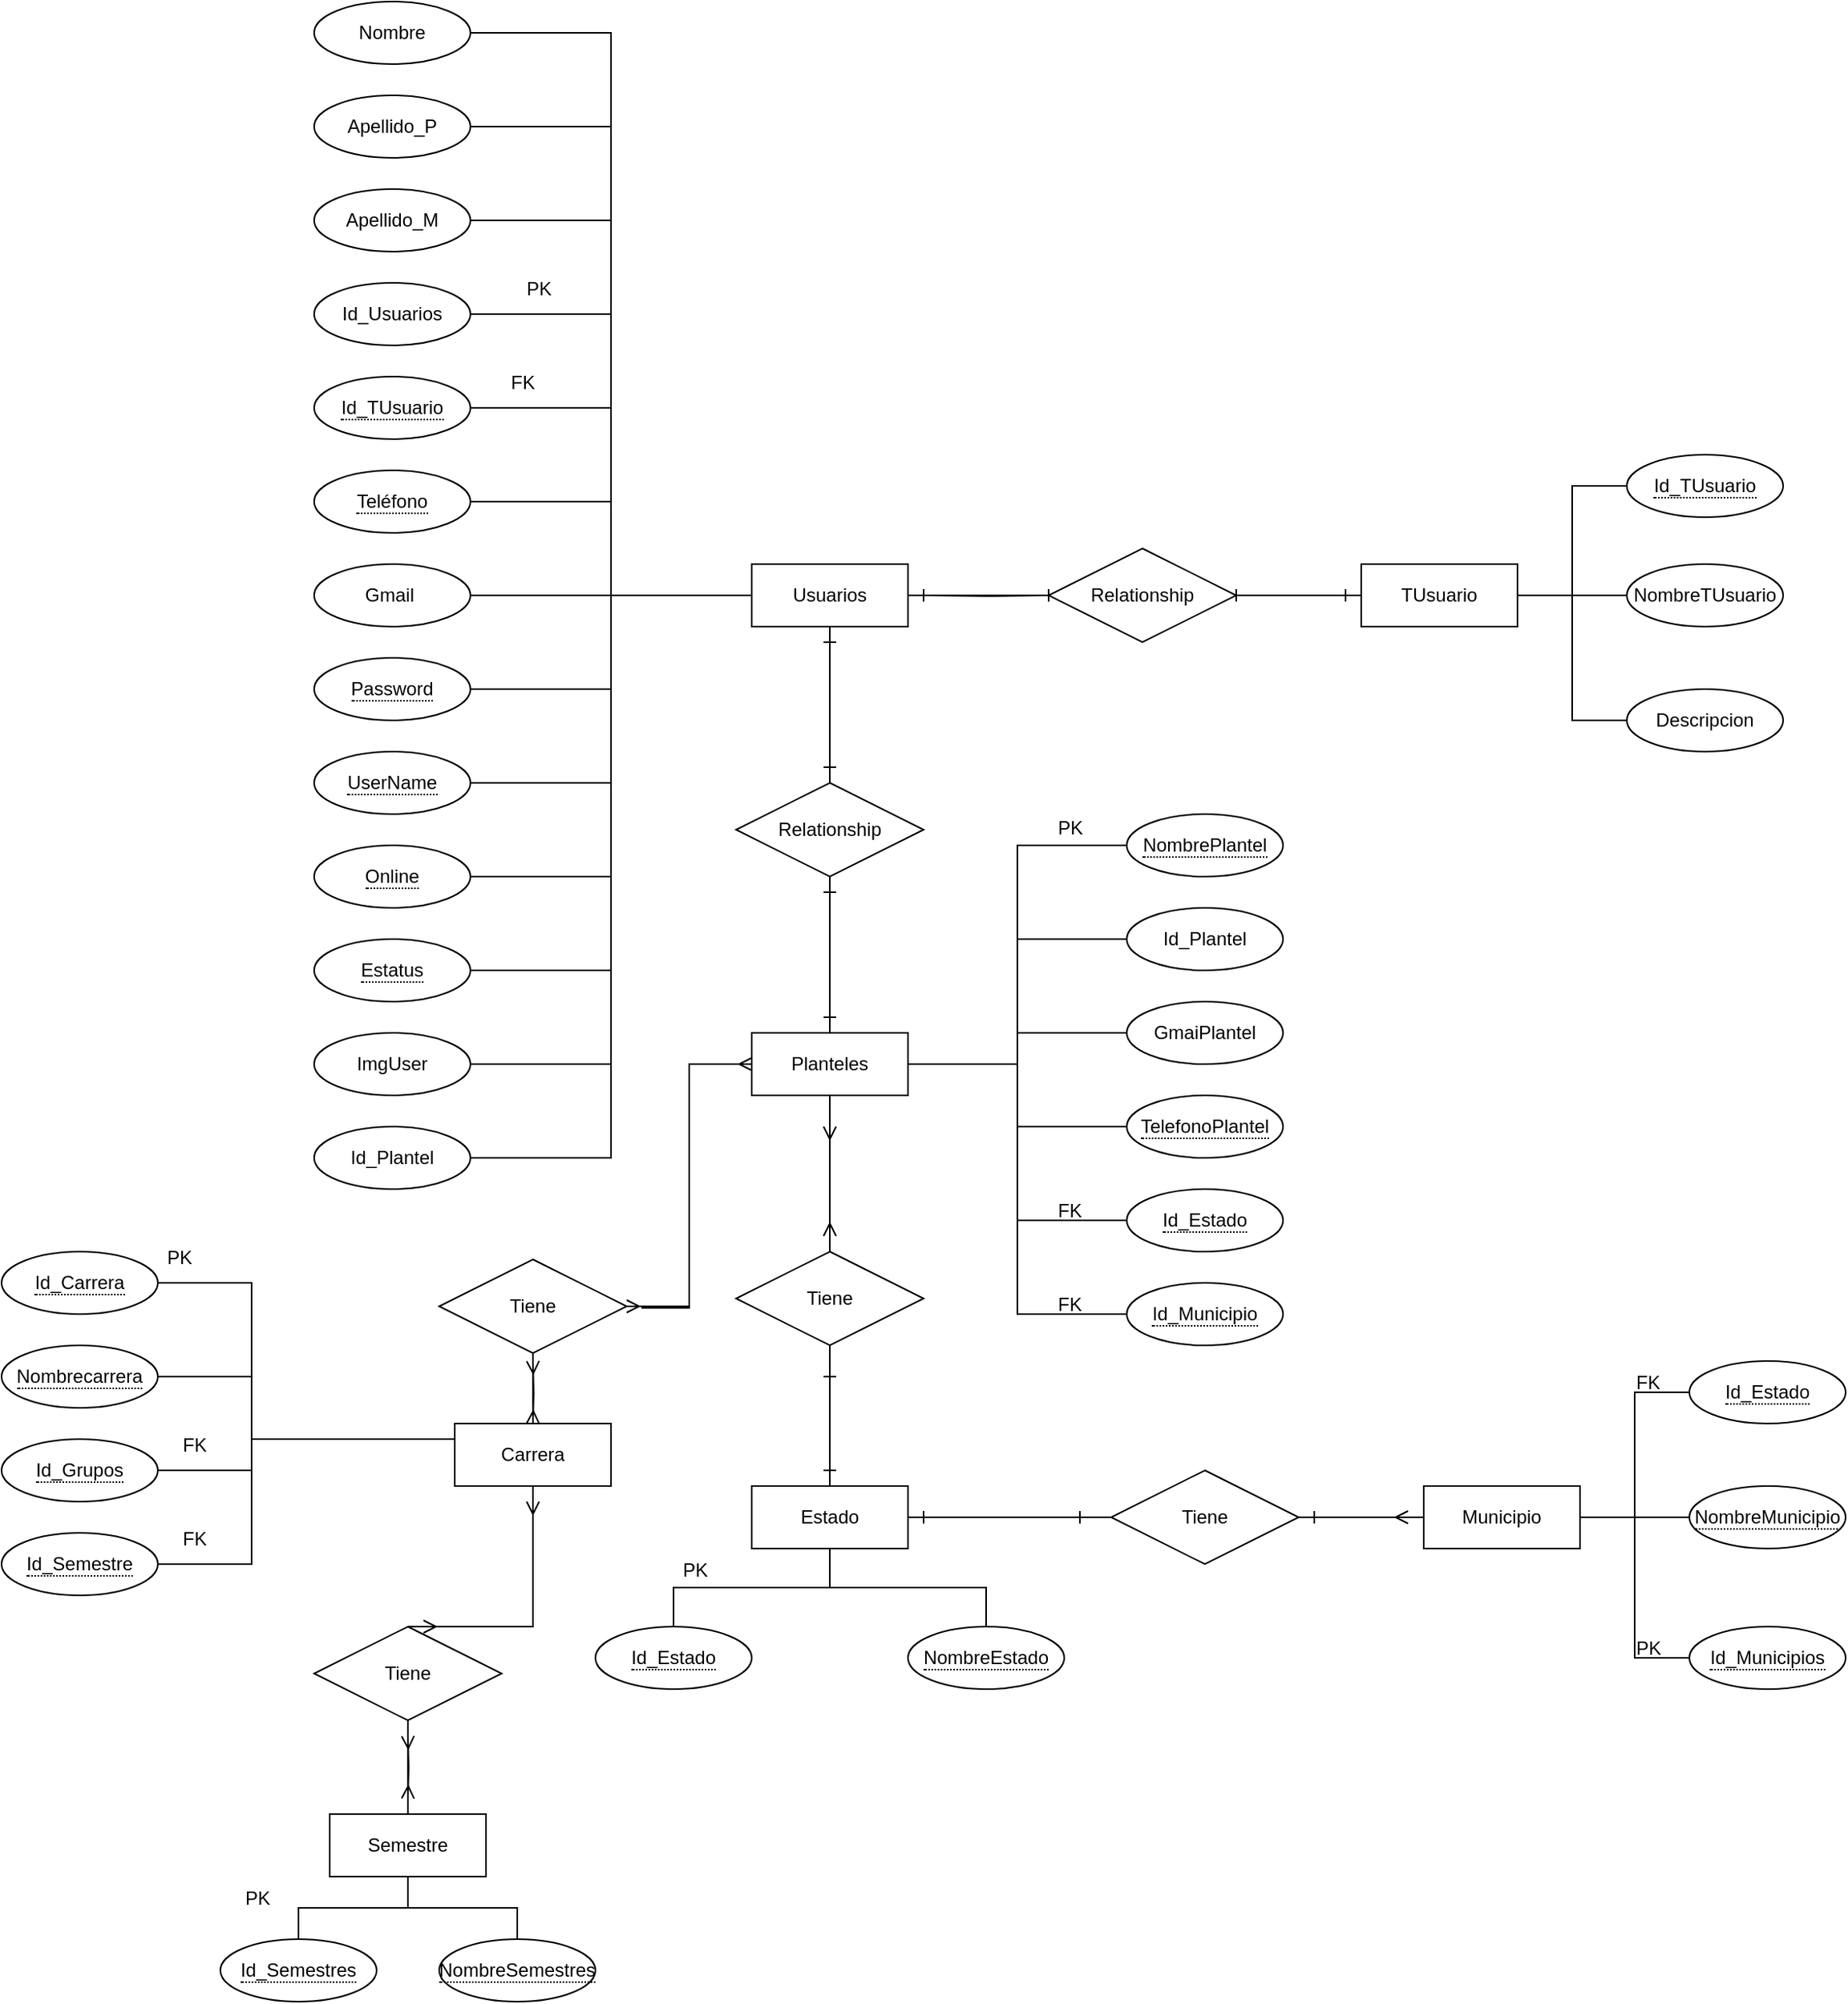 <mxfile version="22.0.2" type="github">
  <diagram id="R2lEEEUBdFMjLlhIrx00" name="Page-1">
    <mxGraphModel dx="3623" dy="1730" grid="1" gridSize="10" guides="1" tooltips="1" connect="1" arrows="1" fold="1" page="1" pageScale="1" pageWidth="850" pageHeight="1100" math="0" shadow="0" extFonts="Permanent Marker^https://fonts.googleapis.com/css?family=Permanent+Marker">
      <root>
        <mxCell id="0" />
        <mxCell id="1" parent="0" />
        <mxCell id="tC5jLsH4SCuJcFcOVSy3-44" style="edgeStyle=orthogonalEdgeStyle;rounded=0;orthogonalLoop=1;jettySize=auto;html=1;entryX=0;entryY=0.5;entryDx=0;entryDy=0;endArrow=baseDash;endFill=0;startArrow=baseDash;startFill=0;" edge="1" parent="1" target="tC5jLsH4SCuJcFcOVSy3-26">
          <mxGeometry relative="1" as="geometry">
            <mxPoint x="430" y="500" as="sourcePoint" />
          </mxGeometry>
        </mxCell>
        <mxCell id="tC5jLsH4SCuJcFcOVSy3-46" style="edgeStyle=orthogonalEdgeStyle;rounded=0;orthogonalLoop=1;jettySize=auto;html=1;entryX=0;entryY=0.5;entryDx=0;entryDy=0;endArrow=none;endFill=0;" edge="1" parent="1" source="K00CrV7T1o0l6NC6eCEu-1" target="tC5jLsH4SCuJcFcOVSy3-26">
          <mxGeometry relative="1" as="geometry" />
        </mxCell>
        <mxCell id="tC5jLsH4SCuJcFcOVSy3-75" style="edgeStyle=orthogonalEdgeStyle;rounded=0;orthogonalLoop=1;jettySize=auto;html=1;endArrow=baseDash;endFill=0;startArrow=baseDash;startFill=0;" edge="1" parent="1">
          <mxGeometry relative="1" as="geometry">
            <mxPoint x="370" y="610" as="targetPoint" />
            <mxPoint x="370" y="530" as="sourcePoint" />
          </mxGeometry>
        </mxCell>
        <mxCell id="tC5jLsH4SCuJcFcOVSy3-76" style="edgeStyle=orthogonalEdgeStyle;rounded=0;orthogonalLoop=1;jettySize=auto;html=1;entryX=0.5;entryY=0;entryDx=0;entryDy=0;endArrow=none;endFill=0;" edge="1" parent="1" source="K00CrV7T1o0l6NC6eCEu-1" target="tC5jLsH4SCuJcFcOVSy3-57">
          <mxGeometry relative="1" as="geometry" />
        </mxCell>
        <mxCell id="K00CrV7T1o0l6NC6eCEu-1" value="Usuarios" style="whiteSpace=wrap;html=1;align=center;" parent="1" vertex="1">
          <mxGeometry x="320" y="480" width="100" height="40" as="geometry" />
        </mxCell>
        <mxCell id="tC5jLsH4SCuJcFcOVSy3-18" style="edgeStyle=orthogonalEdgeStyle;rounded=0;orthogonalLoop=1;jettySize=auto;html=1;entryX=0;entryY=0.5;entryDx=0;entryDy=0;endArrow=none;endFill=0;" edge="1" parent="1" source="K00CrV7T1o0l6NC6eCEu-5" target="K00CrV7T1o0l6NC6eCEu-1">
          <mxGeometry relative="1" as="geometry" />
        </mxCell>
        <mxCell id="K00CrV7T1o0l6NC6eCEu-5" value="Nombre" style="ellipse;whiteSpace=wrap;html=1;align=center;" parent="1" vertex="1">
          <mxGeometry x="40" y="120" width="100" height="40" as="geometry" />
        </mxCell>
        <mxCell id="tC5jLsH4SCuJcFcOVSy3-10" style="edgeStyle=orthogonalEdgeStyle;rounded=0;orthogonalLoop=1;jettySize=auto;html=1;entryX=0;entryY=0.5;entryDx=0;entryDy=0;endArrow=none;endFill=0;" edge="1" parent="1" source="K00CrV7T1o0l6NC6eCEu-6" target="K00CrV7T1o0l6NC6eCEu-1">
          <mxGeometry relative="1" as="geometry" />
        </mxCell>
        <mxCell id="K00CrV7T1o0l6NC6eCEu-6" value="Apellido_M" style="ellipse;whiteSpace=wrap;html=1;align=center;" parent="1" vertex="1">
          <mxGeometry x="40" y="240" width="100" height="40" as="geometry" />
        </mxCell>
        <mxCell id="tC5jLsH4SCuJcFcOVSy3-9" style="edgeStyle=orthogonalEdgeStyle;rounded=0;orthogonalLoop=1;jettySize=auto;html=1;entryX=0;entryY=0.5;entryDx=0;entryDy=0;endArrow=none;endFill=0;" edge="1" parent="1" source="K00CrV7T1o0l6NC6eCEu-7" target="K00CrV7T1o0l6NC6eCEu-1">
          <mxGeometry relative="1" as="geometry" />
        </mxCell>
        <mxCell id="K00CrV7T1o0l6NC6eCEu-7" value="Apellido_P" style="ellipse;whiteSpace=wrap;html=1;align=center;" parent="1" vertex="1">
          <mxGeometry x="40" y="180" width="100" height="40" as="geometry" />
        </mxCell>
        <mxCell id="tC5jLsH4SCuJcFcOVSy3-5" style="edgeStyle=orthogonalEdgeStyle;rounded=0;orthogonalLoop=1;jettySize=auto;html=1;entryX=0;entryY=0.5;entryDx=0;entryDy=0;endArrow=none;endFill=0;" edge="1" parent="1" source="K00CrV7T1o0l6NC6eCEu-8" target="K00CrV7T1o0l6NC6eCEu-1">
          <mxGeometry relative="1" as="geometry" />
        </mxCell>
        <mxCell id="K00CrV7T1o0l6NC6eCEu-8" value="Id_Usuarios" style="ellipse;whiteSpace=wrap;html=1;align=center;" parent="1" vertex="1">
          <mxGeometry x="40" y="300" width="100" height="40" as="geometry" />
        </mxCell>
        <mxCell id="tC5jLsH4SCuJcFcOVSy3-7" style="edgeStyle=orthogonalEdgeStyle;rounded=0;orthogonalLoop=1;jettySize=auto;html=1;entryX=0;entryY=0.5;entryDx=0;entryDy=0;endArrow=none;endFill=0;" edge="1" parent="1" source="K00CrV7T1o0l6NC6eCEu-11" target="K00CrV7T1o0l6NC6eCEu-1">
          <mxGeometry relative="1" as="geometry" />
        </mxCell>
        <mxCell id="K00CrV7T1o0l6NC6eCEu-11" value="&lt;span style=&quot;border-bottom: 1px dotted&quot;&gt;Id_TUsuario&lt;/span&gt;" style="ellipse;whiteSpace=wrap;html=1;align=center;" parent="1" vertex="1">
          <mxGeometry x="40" y="360" width="100" height="40" as="geometry" />
        </mxCell>
        <mxCell id="tC5jLsH4SCuJcFcOVSy3-11" style="edgeStyle=orthogonalEdgeStyle;rounded=0;orthogonalLoop=1;jettySize=auto;html=1;entryX=0;entryY=0.5;entryDx=0;entryDy=0;endArrow=none;endFill=0;" edge="1" parent="1" source="K00CrV7T1o0l6NC6eCEu-12" target="K00CrV7T1o0l6NC6eCEu-1">
          <mxGeometry relative="1" as="geometry" />
        </mxCell>
        <mxCell id="K00CrV7T1o0l6NC6eCEu-12" value="&lt;span style=&quot;border-bottom: 1px dotted&quot;&gt;Teléfono&lt;/span&gt;" style="ellipse;whiteSpace=wrap;html=1;align=center;" parent="1" vertex="1">
          <mxGeometry x="40" y="420" width="100" height="40" as="geometry" />
        </mxCell>
        <mxCell id="tC5jLsH4SCuJcFcOVSy3-13" style="edgeStyle=orthogonalEdgeStyle;rounded=0;orthogonalLoop=1;jettySize=auto;html=1;entryX=0;entryY=0.5;entryDx=0;entryDy=0;endArrow=none;endFill=0;" edge="1" parent="1" source="K00CrV7T1o0l6NC6eCEu-13" target="K00CrV7T1o0l6NC6eCEu-1">
          <mxGeometry relative="1" as="geometry" />
        </mxCell>
        <mxCell id="K00CrV7T1o0l6NC6eCEu-13" value="&lt;span style=&quot;border-bottom: 1px dotted&quot;&gt;Password&lt;/span&gt;" style="ellipse;whiteSpace=wrap;html=1;align=center;" parent="1" vertex="1">
          <mxGeometry x="40" y="540" width="100" height="40" as="geometry" />
        </mxCell>
        <mxCell id="tC5jLsH4SCuJcFcOVSy3-12" style="edgeStyle=orthogonalEdgeStyle;rounded=0;orthogonalLoop=1;jettySize=auto;html=1;entryX=0;entryY=0.5;entryDx=0;entryDy=0;endArrow=none;endFill=0;" edge="1" parent="1" source="K00CrV7T1o0l6NC6eCEu-14" target="K00CrV7T1o0l6NC6eCEu-1">
          <mxGeometry relative="1" as="geometry" />
        </mxCell>
        <mxCell id="K00CrV7T1o0l6NC6eCEu-14" value="Gmail&amp;nbsp;" style="ellipse;whiteSpace=wrap;html=1;align=center;" parent="1" vertex="1">
          <mxGeometry x="40" y="480" width="100" height="40" as="geometry" />
        </mxCell>
        <mxCell id="tC5jLsH4SCuJcFcOVSy3-15" style="edgeStyle=orthogonalEdgeStyle;rounded=0;orthogonalLoop=1;jettySize=auto;html=1;entryX=0;entryY=0.5;entryDx=0;entryDy=0;endArrow=none;endFill=0;" edge="1" parent="1" source="tC5jLsH4SCuJcFcOVSy3-1" target="K00CrV7T1o0l6NC6eCEu-1">
          <mxGeometry relative="1" as="geometry" />
        </mxCell>
        <mxCell id="tC5jLsH4SCuJcFcOVSy3-1" value="&lt;span style=&quot;border-bottom: 1px dotted&quot;&gt;Online&lt;/span&gt;" style="ellipse;whiteSpace=wrap;html=1;align=center;" vertex="1" parent="1">
          <mxGeometry x="40" y="660" width="100" height="40" as="geometry" />
        </mxCell>
        <mxCell id="tC5jLsH4SCuJcFcOVSy3-14" style="edgeStyle=orthogonalEdgeStyle;rounded=0;orthogonalLoop=1;jettySize=auto;html=1;entryX=0;entryY=0.5;entryDx=0;entryDy=0;endArrow=none;endFill=0;" edge="1" parent="1" source="tC5jLsH4SCuJcFcOVSy3-2" target="K00CrV7T1o0l6NC6eCEu-1">
          <mxGeometry relative="1" as="geometry" />
        </mxCell>
        <mxCell id="tC5jLsH4SCuJcFcOVSy3-2" value="&lt;span style=&quot;border-bottom: 1px dotted&quot;&gt;UserName&lt;/span&gt;" style="ellipse;whiteSpace=wrap;html=1;align=center;" vertex="1" parent="1">
          <mxGeometry x="40" y="600" width="100" height="40" as="geometry" />
        </mxCell>
        <mxCell id="tC5jLsH4SCuJcFcOVSy3-16" style="edgeStyle=orthogonalEdgeStyle;rounded=0;orthogonalLoop=1;jettySize=auto;html=1;entryX=0;entryY=0.5;entryDx=0;entryDy=0;endArrow=none;endFill=0;" edge="1" parent="1" source="tC5jLsH4SCuJcFcOVSy3-3" target="K00CrV7T1o0l6NC6eCEu-1">
          <mxGeometry relative="1" as="geometry" />
        </mxCell>
        <mxCell id="tC5jLsH4SCuJcFcOVSy3-3" value="&lt;span style=&quot;border-bottom: 1px dotted&quot;&gt;Estatus&lt;/span&gt;" style="ellipse;whiteSpace=wrap;html=1;align=center;" vertex="1" parent="1">
          <mxGeometry x="40" y="720" width="100" height="40" as="geometry" />
        </mxCell>
        <mxCell id="tC5jLsH4SCuJcFcOVSy3-17" style="edgeStyle=orthogonalEdgeStyle;rounded=0;orthogonalLoop=1;jettySize=auto;html=1;entryX=0;entryY=0.5;entryDx=0;entryDy=0;endArrow=none;endFill=0;" edge="1" parent="1" source="tC5jLsH4SCuJcFcOVSy3-4" target="K00CrV7T1o0l6NC6eCEu-1">
          <mxGeometry relative="1" as="geometry" />
        </mxCell>
        <mxCell id="tC5jLsH4SCuJcFcOVSy3-4" value="ImgUser" style="ellipse;whiteSpace=wrap;html=1;align=center;" vertex="1" parent="1">
          <mxGeometry x="40" y="780" width="100" height="40" as="geometry" />
        </mxCell>
        <mxCell id="tC5jLsH4SCuJcFcOVSy3-6" value="PK" style="text;strokeColor=none;fillColor=none;spacingLeft=4;spacingRight=4;overflow=hidden;rotatable=0;points=[[0,0.5],[1,0.5]];portConstraint=eastwest;fontSize=12;whiteSpace=wrap;html=1;" vertex="1" parent="1">
          <mxGeometry x="170" y="290" width="40" height="30" as="geometry" />
        </mxCell>
        <mxCell id="tC5jLsH4SCuJcFcOVSy3-8" value="FK" style="text;strokeColor=none;fillColor=none;spacingLeft=4;spacingRight=4;overflow=hidden;rotatable=0;points=[[0,0.5],[1,0.5]];portConstraint=eastwest;fontSize=12;whiteSpace=wrap;html=1;" vertex="1" parent="1">
          <mxGeometry x="160" y="350" width="40" height="30" as="geometry" />
        </mxCell>
        <mxCell id="tC5jLsH4SCuJcFcOVSy3-52" style="edgeStyle=orthogonalEdgeStyle;rounded=0;orthogonalLoop=1;jettySize=auto;html=1;endArrow=none;endFill=0;" edge="1" parent="1" source="tC5jLsH4SCuJcFcOVSy3-19">
          <mxGeometry relative="1" as="geometry">
            <mxPoint x="630" y="500" as="targetPoint" />
          </mxGeometry>
        </mxCell>
        <mxCell id="tC5jLsH4SCuJcFcOVSy3-19" value="TUsuario" style="whiteSpace=wrap;html=1;align=center;" vertex="1" parent="1">
          <mxGeometry x="710" y="480" width="100" height="40" as="geometry" />
        </mxCell>
        <mxCell id="tC5jLsH4SCuJcFcOVSy3-53" style="edgeStyle=orthogonalEdgeStyle;rounded=0;orthogonalLoop=1;jettySize=auto;html=1;entryX=1;entryY=0.5;entryDx=0;entryDy=0;endArrow=none;endFill=0;" edge="1" parent="1" source="tC5jLsH4SCuJcFcOVSy3-20" target="tC5jLsH4SCuJcFcOVSy3-19">
          <mxGeometry relative="1" as="geometry" />
        </mxCell>
        <mxCell id="tC5jLsH4SCuJcFcOVSy3-20" value="&lt;span style=&quot;border-bottom: 1px dotted&quot;&gt;Id_TUsuario&lt;/span&gt;" style="ellipse;whiteSpace=wrap;html=1;align=center;" vertex="1" parent="1">
          <mxGeometry x="880" y="410" width="100" height="40" as="geometry" />
        </mxCell>
        <mxCell id="tC5jLsH4SCuJcFcOVSy3-56" style="edgeStyle=orthogonalEdgeStyle;rounded=0;orthogonalLoop=1;jettySize=auto;html=1;entryX=1;entryY=0.5;entryDx=0;entryDy=0;endArrow=none;endFill=0;" edge="1" parent="1" source="tC5jLsH4SCuJcFcOVSy3-21" target="tC5jLsH4SCuJcFcOVSy3-19">
          <mxGeometry relative="1" as="geometry" />
        </mxCell>
        <mxCell id="tC5jLsH4SCuJcFcOVSy3-21" value="Descripcion" style="ellipse;whiteSpace=wrap;html=1;align=center;" vertex="1" parent="1">
          <mxGeometry x="880" y="560" width="100" height="40" as="geometry" />
        </mxCell>
        <mxCell id="tC5jLsH4SCuJcFcOVSy3-54" style="edgeStyle=orthogonalEdgeStyle;rounded=0;orthogonalLoop=1;jettySize=auto;html=1;endArrow=none;endFill=0;" edge="1" parent="1" source="tC5jLsH4SCuJcFcOVSy3-22">
          <mxGeometry relative="1" as="geometry">
            <mxPoint x="810" y="500" as="targetPoint" />
          </mxGeometry>
        </mxCell>
        <mxCell id="tC5jLsH4SCuJcFcOVSy3-22" value="NombreTUsuario" style="ellipse;whiteSpace=wrap;html=1;align=center;" vertex="1" parent="1">
          <mxGeometry x="880" y="480" width="100" height="40" as="geometry" />
        </mxCell>
        <mxCell id="tC5jLsH4SCuJcFcOVSy3-51" style="edgeStyle=orthogonalEdgeStyle;rounded=0;orthogonalLoop=1;jettySize=auto;html=1;startArrow=baseDash;startFill=0;endArrow=baseDash;endFill=0;" edge="1" parent="1" source="tC5jLsH4SCuJcFcOVSy3-26">
          <mxGeometry relative="1" as="geometry">
            <mxPoint x="700" y="500" as="targetPoint" />
          </mxGeometry>
        </mxCell>
        <mxCell id="tC5jLsH4SCuJcFcOVSy3-26" value="Relationship" style="shape=rhombus;perimeter=rhombusPerimeter;whiteSpace=wrap;html=1;align=center;" vertex="1" parent="1">
          <mxGeometry x="510" y="470" width="120" height="60" as="geometry" />
        </mxCell>
        <mxCell id="tC5jLsH4SCuJcFcOVSy3-31" style="edgeStyle=orthogonalEdgeStyle;rounded=0;orthogonalLoop=1;jettySize=auto;html=1;entryX=0;entryY=0.75;entryDx=0;entryDy=0;endArrow=none;endFill=0;" edge="1" parent="1" source="tC5jLsH4SCuJcFcOVSy3-30" target="K00CrV7T1o0l6NC6eCEu-1">
          <mxGeometry relative="1" as="geometry">
            <Array as="points">
              <mxPoint x="230" y="860" />
              <mxPoint x="230" y="500" />
              <mxPoint x="320" y="500" />
            </Array>
          </mxGeometry>
        </mxCell>
        <mxCell id="tC5jLsH4SCuJcFcOVSy3-30" value="Id_Plantel" style="ellipse;whiteSpace=wrap;html=1;align=center;" vertex="1" parent="1">
          <mxGeometry x="40" y="840" width="100" height="40" as="geometry" />
        </mxCell>
        <mxCell id="tC5jLsH4SCuJcFcOVSy3-65" style="edgeStyle=orthogonalEdgeStyle;rounded=0;orthogonalLoop=1;jettySize=auto;html=1;entryX=1;entryY=0.5;entryDx=0;entryDy=0;endArrow=none;endFill=0;" edge="1" parent="1" source="tC5jLsH4SCuJcFcOVSy3-34" target="tC5jLsH4SCuJcFcOVSy3-36">
          <mxGeometry relative="1" as="geometry" />
        </mxCell>
        <mxCell id="tC5jLsH4SCuJcFcOVSy3-34" value="Id_Plantel" style="ellipse;whiteSpace=wrap;html=1;align=center;" vertex="1" parent="1">
          <mxGeometry x="560" y="700" width="100" height="40" as="geometry" />
        </mxCell>
        <mxCell id="tC5jLsH4SCuJcFcOVSy3-60" style="edgeStyle=orthogonalEdgeStyle;rounded=0;orthogonalLoop=1;jettySize=auto;html=1;entryX=0.5;entryY=1;entryDx=0;entryDy=0;endArrow=none;endFill=0;" edge="1" parent="1" source="tC5jLsH4SCuJcFcOVSy3-36" target="tC5jLsH4SCuJcFcOVSy3-57">
          <mxGeometry relative="1" as="geometry" />
        </mxCell>
        <mxCell id="tC5jLsH4SCuJcFcOVSy3-79" style="edgeStyle=orthogonalEdgeStyle;rounded=0;orthogonalLoop=1;jettySize=auto;html=1;endArrow=ERmany;endFill=0;startArrow=ERmany;startFill=0;" edge="1" parent="1">
          <mxGeometry relative="1" as="geometry">
            <mxPoint x="370" y="910" as="targetPoint" />
            <mxPoint x="370" y="840" as="sourcePoint" />
          </mxGeometry>
        </mxCell>
        <mxCell id="tC5jLsH4SCuJcFcOVSy3-36" value="Planteles" style="whiteSpace=wrap;html=1;align=center;" vertex="1" parent="1">
          <mxGeometry x="320" y="780" width="100" height="40" as="geometry" />
        </mxCell>
        <mxCell id="tC5jLsH4SCuJcFcOVSy3-66" style="edgeStyle=orthogonalEdgeStyle;rounded=0;orthogonalLoop=1;jettySize=auto;html=1;entryX=1;entryY=0.5;entryDx=0;entryDy=0;endArrow=none;endFill=0;" edge="1" parent="1" source="tC5jLsH4SCuJcFcOVSy3-37" target="tC5jLsH4SCuJcFcOVSy3-36">
          <mxGeometry relative="1" as="geometry" />
        </mxCell>
        <mxCell id="tC5jLsH4SCuJcFcOVSy3-37" value="GmaiPlantel" style="ellipse;whiteSpace=wrap;html=1;align=center;" vertex="1" parent="1">
          <mxGeometry x="560" y="760" width="100" height="40" as="geometry" />
        </mxCell>
        <mxCell id="tC5jLsH4SCuJcFcOVSy3-63" style="edgeStyle=orthogonalEdgeStyle;rounded=0;orthogonalLoop=1;jettySize=auto;html=1;entryX=1;entryY=0.5;entryDx=0;entryDy=0;endArrow=none;endFill=0;" edge="1" parent="1" source="tC5jLsH4SCuJcFcOVSy3-38" target="tC5jLsH4SCuJcFcOVSy3-36">
          <mxGeometry relative="1" as="geometry" />
        </mxCell>
        <mxCell id="tC5jLsH4SCuJcFcOVSy3-38" value="&lt;span style=&quot;border-bottom: 1px dotted&quot;&gt;NombrePlantel&lt;/span&gt;" style="ellipse;whiteSpace=wrap;html=1;align=center;" vertex="1" parent="1">
          <mxGeometry x="560" y="640" width="100" height="40" as="geometry" />
        </mxCell>
        <mxCell id="tC5jLsH4SCuJcFcOVSy3-67" style="edgeStyle=orthogonalEdgeStyle;rounded=0;orthogonalLoop=1;jettySize=auto;html=1;entryX=1;entryY=0.5;entryDx=0;entryDy=0;endArrow=none;endFill=0;" edge="1" parent="1" source="tC5jLsH4SCuJcFcOVSy3-40" target="tC5jLsH4SCuJcFcOVSy3-36">
          <mxGeometry relative="1" as="geometry" />
        </mxCell>
        <mxCell id="tC5jLsH4SCuJcFcOVSy3-40" value="&lt;span style=&quot;border-bottom: 1px dotted&quot;&gt;TelefonoPlantel&lt;/span&gt;" style="ellipse;whiteSpace=wrap;html=1;align=center;" vertex="1" parent="1">
          <mxGeometry x="560" y="820" width="100" height="40" as="geometry" />
        </mxCell>
        <mxCell id="tC5jLsH4SCuJcFcOVSy3-68" style="edgeStyle=orthogonalEdgeStyle;rounded=0;orthogonalLoop=1;jettySize=auto;html=1;entryX=1;entryY=0.5;entryDx=0;entryDy=0;endArrow=none;endFill=0;" edge="1" parent="1" source="tC5jLsH4SCuJcFcOVSy3-41" target="tC5jLsH4SCuJcFcOVSy3-36">
          <mxGeometry relative="1" as="geometry" />
        </mxCell>
        <mxCell id="tC5jLsH4SCuJcFcOVSy3-41" value="&lt;span style=&quot;border-bottom: 1px dotted&quot;&gt;Id_Estado&lt;/span&gt;" style="ellipse;whiteSpace=wrap;html=1;align=center;" vertex="1" parent="1">
          <mxGeometry x="560" y="880" width="100" height="40" as="geometry" />
        </mxCell>
        <mxCell id="tC5jLsH4SCuJcFcOVSy3-69" style="edgeStyle=orthogonalEdgeStyle;rounded=0;orthogonalLoop=1;jettySize=auto;html=1;entryX=1;entryY=0.5;entryDx=0;entryDy=0;endArrow=none;endFill=0;" edge="1" parent="1" source="tC5jLsH4SCuJcFcOVSy3-42" target="tC5jLsH4SCuJcFcOVSy3-36">
          <mxGeometry relative="1" as="geometry" />
        </mxCell>
        <mxCell id="tC5jLsH4SCuJcFcOVSy3-42" value="&lt;span style=&quot;border-bottom: 1px dotted&quot;&gt;Id_Municipio&lt;/span&gt;" style="ellipse;whiteSpace=wrap;html=1;align=center;" vertex="1" parent="1">
          <mxGeometry x="560" y="940" width="100" height="40" as="geometry" />
        </mxCell>
        <mxCell id="tC5jLsH4SCuJcFcOVSy3-59" style="edgeStyle=orthogonalEdgeStyle;rounded=0;orthogonalLoop=1;jettySize=auto;html=1;startArrow=baseDash;startFill=0;endArrow=baseDash;endFill=0;" edge="1" parent="1">
          <mxGeometry relative="1" as="geometry">
            <mxPoint x="370" y="690" as="sourcePoint" />
            <mxPoint x="370" y="770" as="targetPoint" />
          </mxGeometry>
        </mxCell>
        <mxCell id="tC5jLsH4SCuJcFcOVSy3-57" value="Relationship" style="shape=rhombus;perimeter=rhombusPerimeter;whiteSpace=wrap;html=1;align=center;" vertex="1" parent="1">
          <mxGeometry x="310" y="620" width="120" height="60" as="geometry" />
        </mxCell>
        <mxCell id="tC5jLsH4SCuJcFcOVSy3-70" value="FK" style="text;strokeColor=none;fillColor=none;spacingLeft=4;spacingRight=4;overflow=hidden;rotatable=0;points=[[0,0.5],[1,0.5]];portConstraint=eastwest;fontSize=12;whiteSpace=wrap;html=1;" vertex="1" parent="1">
          <mxGeometry x="510" y="940" width="40" height="30" as="geometry" />
        </mxCell>
        <mxCell id="tC5jLsH4SCuJcFcOVSy3-71" value="FK" style="text;strokeColor=none;fillColor=none;spacingLeft=4;spacingRight=4;overflow=hidden;rotatable=0;points=[[0,0.5],[1,0.5]];portConstraint=eastwest;fontSize=12;whiteSpace=wrap;html=1;" vertex="1" parent="1">
          <mxGeometry x="510" y="880" width="40" height="30" as="geometry" />
        </mxCell>
        <mxCell id="tC5jLsH4SCuJcFcOVSy3-72" value="PK" style="text;strokeColor=none;fillColor=none;spacingLeft=4;spacingRight=4;overflow=hidden;rotatable=0;points=[[0,0.5],[1,0.5]];portConstraint=eastwest;fontSize=12;whiteSpace=wrap;html=1;" vertex="1" parent="1">
          <mxGeometry x="510" y="635" width="40" height="30" as="geometry" />
        </mxCell>
        <mxCell id="tC5jLsH4SCuJcFcOVSy3-82" style="edgeStyle=orthogonalEdgeStyle;rounded=0;orthogonalLoop=1;jettySize=auto;html=1;endArrow=baseDash;endFill=0;startArrow=baseDash;startFill=0;" edge="1" parent="1">
          <mxGeometry relative="1" as="geometry">
            <mxPoint x="370" y="1060" as="sourcePoint" />
            <mxPoint x="370" y="1000" as="targetPoint" />
          </mxGeometry>
        </mxCell>
        <mxCell id="tC5jLsH4SCuJcFcOVSy3-90" style="edgeStyle=orthogonalEdgeStyle;rounded=0;orthogonalLoop=1;jettySize=auto;html=1;endArrow=baseDash;endFill=0;startArrow=baseDash;startFill=0;" edge="1" parent="1">
          <mxGeometry relative="1" as="geometry">
            <mxPoint x="430" y="1090" as="sourcePoint" />
            <mxPoint x="530" y="1090" as="targetPoint" />
          </mxGeometry>
        </mxCell>
        <mxCell id="tC5jLsH4SCuJcFcOVSy3-77" value="Estado" style="whiteSpace=wrap;html=1;align=center;" vertex="1" parent="1">
          <mxGeometry x="320" y="1070" width="100" height="40" as="geometry" />
        </mxCell>
        <mxCell id="tC5jLsH4SCuJcFcOVSy3-80" style="edgeStyle=orthogonalEdgeStyle;rounded=0;orthogonalLoop=1;jettySize=auto;html=1;entryX=0.5;entryY=1;entryDx=0;entryDy=0;endArrow=none;endFill=0;" edge="1" parent="1" source="tC5jLsH4SCuJcFcOVSy3-78" target="tC5jLsH4SCuJcFcOVSy3-36">
          <mxGeometry relative="1" as="geometry" />
        </mxCell>
        <mxCell id="tC5jLsH4SCuJcFcOVSy3-81" style="edgeStyle=orthogonalEdgeStyle;rounded=0;orthogonalLoop=1;jettySize=auto;html=1;entryX=0.5;entryY=0;entryDx=0;entryDy=0;endArrow=none;endFill=0;" edge="1" parent="1" source="tC5jLsH4SCuJcFcOVSy3-78" target="tC5jLsH4SCuJcFcOVSy3-77">
          <mxGeometry relative="1" as="geometry" />
        </mxCell>
        <mxCell id="tC5jLsH4SCuJcFcOVSy3-78" value="Tiene" style="shape=rhombus;perimeter=rhombusPerimeter;whiteSpace=wrap;html=1;align=center;" vertex="1" parent="1">
          <mxGeometry x="310" y="920" width="120" height="60" as="geometry" />
        </mxCell>
        <mxCell id="tC5jLsH4SCuJcFcOVSy3-87" style="edgeStyle=orthogonalEdgeStyle;rounded=0;orthogonalLoop=1;jettySize=auto;html=1;entryX=0.5;entryY=1;entryDx=0;entryDy=0;endArrow=none;endFill=0;" edge="1" parent="1" source="tC5jLsH4SCuJcFcOVSy3-83" target="tC5jLsH4SCuJcFcOVSy3-77">
          <mxGeometry relative="1" as="geometry" />
        </mxCell>
        <mxCell id="tC5jLsH4SCuJcFcOVSy3-83" value="&lt;span style=&quot;border-bottom: 1px dotted&quot;&gt;NombreEstado&lt;/span&gt;" style="ellipse;whiteSpace=wrap;html=1;align=center;" vertex="1" parent="1">
          <mxGeometry x="420" y="1160" width="100" height="40" as="geometry" />
        </mxCell>
        <mxCell id="tC5jLsH4SCuJcFcOVSy3-86" style="edgeStyle=orthogonalEdgeStyle;rounded=0;orthogonalLoop=1;jettySize=auto;html=1;entryX=0.5;entryY=1;entryDx=0;entryDy=0;endArrow=none;endFill=0;" edge="1" parent="1" source="tC5jLsH4SCuJcFcOVSy3-84" target="tC5jLsH4SCuJcFcOVSy3-77">
          <mxGeometry relative="1" as="geometry" />
        </mxCell>
        <mxCell id="tC5jLsH4SCuJcFcOVSy3-84" value="&lt;span style=&quot;border-bottom: 1px dotted&quot;&gt;Id_Estado&lt;/span&gt;" style="ellipse;whiteSpace=wrap;html=1;align=center;" vertex="1" parent="1">
          <mxGeometry x="220" y="1160" width="100" height="40" as="geometry" />
        </mxCell>
        <mxCell id="tC5jLsH4SCuJcFcOVSy3-89" style="edgeStyle=orthogonalEdgeStyle;rounded=0;orthogonalLoop=1;jettySize=auto;html=1;entryX=1;entryY=0.5;entryDx=0;entryDy=0;endArrow=none;endFill=0;" edge="1" parent="1" source="tC5jLsH4SCuJcFcOVSy3-88" target="tC5jLsH4SCuJcFcOVSy3-77">
          <mxGeometry relative="1" as="geometry" />
        </mxCell>
        <mxCell id="tC5jLsH4SCuJcFcOVSy3-103" style="edgeStyle=orthogonalEdgeStyle;rounded=0;orthogonalLoop=1;jettySize=auto;html=1;entryX=0;entryY=0.5;entryDx=0;entryDy=0;endArrow=none;endFill=0;" edge="1" parent="1" source="tC5jLsH4SCuJcFcOVSy3-88" target="tC5jLsH4SCuJcFcOVSy3-91">
          <mxGeometry relative="1" as="geometry" />
        </mxCell>
        <mxCell id="tC5jLsH4SCuJcFcOVSy3-104" style="edgeStyle=orthogonalEdgeStyle;rounded=0;orthogonalLoop=1;jettySize=auto;html=1;endArrow=ERmany;endFill=0;startArrow=baseDash;startFill=0;" edge="1" parent="1">
          <mxGeometry relative="1" as="geometry">
            <mxPoint x="740" y="1090" as="targetPoint" />
            <mxPoint x="680" y="1090" as="sourcePoint" />
          </mxGeometry>
        </mxCell>
        <mxCell id="tC5jLsH4SCuJcFcOVSy3-88" value="Tiene" style="shape=rhombus;perimeter=rhombusPerimeter;whiteSpace=wrap;html=1;align=center;" vertex="1" parent="1">
          <mxGeometry x="550" y="1060" width="120" height="60" as="geometry" />
        </mxCell>
        <mxCell id="tC5jLsH4SCuJcFcOVSy3-91" value="Municipio" style="whiteSpace=wrap;html=1;align=center;" vertex="1" parent="1">
          <mxGeometry x="750" y="1070" width="100" height="40" as="geometry" />
        </mxCell>
        <mxCell id="tC5jLsH4SCuJcFcOVSy3-98" style="edgeStyle=orthogonalEdgeStyle;rounded=0;orthogonalLoop=1;jettySize=auto;html=1;entryX=1;entryY=0.5;entryDx=0;entryDy=0;endArrow=none;endFill=0;" edge="1" parent="1" source="tC5jLsH4SCuJcFcOVSy3-93" target="tC5jLsH4SCuJcFcOVSy3-91">
          <mxGeometry relative="1" as="geometry" />
        </mxCell>
        <mxCell id="tC5jLsH4SCuJcFcOVSy3-93" value="&lt;span style=&quot;border-bottom: 1px dotted&quot;&gt;Id_Municipios&lt;/span&gt;" style="ellipse;whiteSpace=wrap;html=1;align=center;" vertex="1" parent="1">
          <mxGeometry x="920" y="1160" width="100" height="40" as="geometry" />
        </mxCell>
        <mxCell id="tC5jLsH4SCuJcFcOVSy3-97" style="edgeStyle=orthogonalEdgeStyle;rounded=0;orthogonalLoop=1;jettySize=auto;html=1;entryX=1;entryY=0.5;entryDx=0;entryDy=0;endArrow=none;endFill=0;" edge="1" parent="1" source="tC5jLsH4SCuJcFcOVSy3-94" target="tC5jLsH4SCuJcFcOVSy3-91">
          <mxGeometry relative="1" as="geometry" />
        </mxCell>
        <mxCell id="tC5jLsH4SCuJcFcOVSy3-94" value="&lt;span style=&quot;border-bottom: 1px dotted&quot;&gt;NombreMunicipio&lt;/span&gt;" style="ellipse;whiteSpace=wrap;html=1;align=center;" vertex="1" parent="1">
          <mxGeometry x="920" y="1070" width="100" height="40" as="geometry" />
        </mxCell>
        <mxCell id="tC5jLsH4SCuJcFcOVSy3-96" style="edgeStyle=orthogonalEdgeStyle;rounded=0;orthogonalLoop=1;jettySize=auto;html=1;entryX=1;entryY=0.5;entryDx=0;entryDy=0;endArrow=none;endFill=0;" edge="1" parent="1" source="tC5jLsH4SCuJcFcOVSy3-95" target="tC5jLsH4SCuJcFcOVSy3-91">
          <mxGeometry relative="1" as="geometry" />
        </mxCell>
        <mxCell id="tC5jLsH4SCuJcFcOVSy3-95" value="&lt;span style=&quot;border-bottom: 1px dotted&quot;&gt;Id_Estado&lt;/span&gt;" style="ellipse;whiteSpace=wrap;html=1;align=center;" vertex="1" parent="1">
          <mxGeometry x="920" y="990" width="100" height="40" as="geometry" />
        </mxCell>
        <mxCell id="tC5jLsH4SCuJcFcOVSy3-99" value="FK" style="text;strokeColor=none;fillColor=none;spacingLeft=4;spacingRight=4;overflow=hidden;rotatable=0;points=[[0,0.5],[1,0.5]];portConstraint=eastwest;fontSize=12;whiteSpace=wrap;html=1;" vertex="1" parent="1">
          <mxGeometry x="880" y="990" width="40" height="30" as="geometry" />
        </mxCell>
        <mxCell id="tC5jLsH4SCuJcFcOVSy3-100" value="PK" style="text;strokeColor=none;fillColor=none;spacingLeft=4;spacingRight=4;overflow=hidden;rotatable=0;points=[[0,0.5],[1,0.5]];portConstraint=eastwest;fontSize=12;whiteSpace=wrap;html=1;" vertex="1" parent="1">
          <mxGeometry x="880" y="1160" width="40" height="30" as="geometry" />
        </mxCell>
        <mxCell id="tC5jLsH4SCuJcFcOVSy3-101" value="PK" style="text;strokeColor=none;fillColor=none;spacingLeft=4;spacingRight=4;overflow=hidden;rotatable=0;points=[[0,0.5],[1,0.5]];portConstraint=eastwest;fontSize=12;whiteSpace=wrap;html=1;" vertex="1" parent="1">
          <mxGeometry x="270" y="1110" width="40" height="30" as="geometry" />
        </mxCell>
        <mxCell id="tC5jLsH4SCuJcFcOVSy3-143" style="edgeStyle=orthogonalEdgeStyle;rounded=0;orthogonalLoop=1;jettySize=auto;html=1;entryX=0.5;entryY=1;entryDx=0;entryDy=0;endArrow=none;endFill=0;" edge="1" parent="1" source="tC5jLsH4SCuJcFcOVSy3-105" target="tC5jLsH4SCuJcFcOVSy3-140">
          <mxGeometry relative="1" as="geometry" />
        </mxCell>
        <mxCell id="tC5jLsH4SCuJcFcOVSy3-144" style="edgeStyle=orthogonalEdgeStyle;rounded=0;orthogonalLoop=1;jettySize=auto;html=1;endArrow=ERmany;endFill=0;startArrow=ERmany;startFill=0;" edge="1" parent="1">
          <mxGeometry relative="1" as="geometry">
            <mxPoint x="180" y="1030" as="sourcePoint" />
            <mxPoint x="180" y="990" as="targetPoint" />
          </mxGeometry>
        </mxCell>
        <mxCell id="tC5jLsH4SCuJcFcOVSy3-105" value="Carrera" style="whiteSpace=wrap;html=1;align=center;" vertex="1" parent="1">
          <mxGeometry x="130" y="1030" width="100" height="40" as="geometry" />
        </mxCell>
        <mxCell id="tC5jLsH4SCuJcFcOVSy3-112" style="edgeStyle=orthogonalEdgeStyle;rounded=0;orthogonalLoop=1;jettySize=auto;html=1;entryX=0;entryY=0.5;entryDx=0;entryDy=0;endArrow=none;endFill=0;" edge="1" parent="1" source="tC5jLsH4SCuJcFcOVSy3-106" target="tC5jLsH4SCuJcFcOVSy3-105">
          <mxGeometry relative="1" as="geometry">
            <Array as="points">
              <mxPoint y="1060" />
              <mxPoint y="1040" />
            </Array>
          </mxGeometry>
        </mxCell>
        <mxCell id="tC5jLsH4SCuJcFcOVSy3-106" value="&lt;span style=&quot;border-bottom: 1px dotted&quot;&gt;Id_Grupos&lt;/span&gt;" style="ellipse;whiteSpace=wrap;html=1;align=center;" vertex="1" parent="1">
          <mxGeometry x="-160" y="1040" width="100" height="40" as="geometry" />
        </mxCell>
        <mxCell id="tC5jLsH4SCuJcFcOVSy3-111" style="edgeStyle=orthogonalEdgeStyle;rounded=0;orthogonalLoop=1;jettySize=auto;html=1;entryX=0;entryY=0.5;entryDx=0;entryDy=0;endArrow=none;endFill=0;exitX=1;exitY=0.5;exitDx=0;exitDy=0;" edge="1" parent="1" source="tC5jLsH4SCuJcFcOVSy3-107" target="tC5jLsH4SCuJcFcOVSy3-105">
          <mxGeometry relative="1" as="geometry">
            <Array as="points">
              <mxPoint y="1000" />
              <mxPoint y="1040" />
            </Array>
          </mxGeometry>
        </mxCell>
        <mxCell id="tC5jLsH4SCuJcFcOVSy3-107" value="&lt;span style=&quot;border-bottom: 1px dotted&quot;&gt;Nombrecarrera&lt;/span&gt;" style="ellipse;whiteSpace=wrap;html=1;align=center;" vertex="1" parent="1">
          <mxGeometry x="-160" y="980" width="100" height="40" as="geometry" />
        </mxCell>
        <mxCell id="tC5jLsH4SCuJcFcOVSy3-110" style="edgeStyle=orthogonalEdgeStyle;rounded=0;orthogonalLoop=1;jettySize=auto;html=1;entryX=0;entryY=0.5;entryDx=0;entryDy=0;endArrow=none;endFill=0;" edge="1" parent="1" source="tC5jLsH4SCuJcFcOVSy3-108" target="tC5jLsH4SCuJcFcOVSy3-105">
          <mxGeometry relative="1" as="geometry">
            <Array as="points">
              <mxPoint y="940" />
              <mxPoint y="1040" />
            </Array>
          </mxGeometry>
        </mxCell>
        <mxCell id="tC5jLsH4SCuJcFcOVSy3-108" value="&lt;span style=&quot;border-bottom: 1px dotted&quot;&gt;Id_Carrera&lt;/span&gt;" style="ellipse;whiteSpace=wrap;html=1;align=center;" vertex="1" parent="1">
          <mxGeometry x="-160" y="920" width="100" height="40" as="geometry" />
        </mxCell>
        <mxCell id="tC5jLsH4SCuJcFcOVSy3-113" style="edgeStyle=orthogonalEdgeStyle;rounded=0;orthogonalLoop=1;jettySize=auto;html=1;entryX=0;entryY=0.5;entryDx=0;entryDy=0;endArrow=none;endFill=0;exitX=1;exitY=0.5;exitDx=0;exitDy=0;" edge="1" parent="1" source="tC5jLsH4SCuJcFcOVSy3-109" target="tC5jLsH4SCuJcFcOVSy3-105">
          <mxGeometry relative="1" as="geometry">
            <Array as="points">
              <mxPoint y="1120" />
              <mxPoint y="1040" />
            </Array>
          </mxGeometry>
        </mxCell>
        <mxCell id="tC5jLsH4SCuJcFcOVSy3-109" value="&lt;span style=&quot;border-bottom: 1px dotted&quot;&gt;Id_Semestre&lt;/span&gt;" style="ellipse;whiteSpace=wrap;html=1;align=center;" vertex="1" parent="1">
          <mxGeometry x="-160" y="1100" width="100" height="40" as="geometry" />
        </mxCell>
        <mxCell id="tC5jLsH4SCuJcFcOVSy3-141" style="edgeStyle=orthogonalEdgeStyle;rounded=0;orthogonalLoop=1;jettySize=auto;html=1;entryX=0;entryY=0.5;entryDx=0;entryDy=0;endArrow=none;endFill=0;" edge="1" parent="1" source="tC5jLsH4SCuJcFcOVSy3-140" target="tC5jLsH4SCuJcFcOVSy3-36">
          <mxGeometry relative="1" as="geometry" />
        </mxCell>
        <mxCell id="tC5jLsH4SCuJcFcOVSy3-142" style="edgeStyle=orthogonalEdgeStyle;rounded=0;orthogonalLoop=1;jettySize=auto;html=1;endArrow=ERmany;endFill=0;startArrow=ERmany;startFill=0;" edge="1" parent="1">
          <mxGeometry relative="1" as="geometry">
            <mxPoint x="240" y="955" as="sourcePoint" />
            <mxPoint x="320" y="800" as="targetPoint" />
            <Array as="points">
              <mxPoint x="250" y="955" />
              <mxPoint x="250" y="956" />
              <mxPoint x="280" y="956" />
              <mxPoint x="280" y="800" />
            </Array>
          </mxGeometry>
        </mxCell>
        <mxCell id="tC5jLsH4SCuJcFcOVSy3-140" value="Tiene" style="shape=rhombus;perimeter=rhombusPerimeter;whiteSpace=wrap;html=1;align=center;" vertex="1" parent="1">
          <mxGeometry x="120" y="925" width="120" height="60" as="geometry" />
        </mxCell>
        <mxCell id="tC5jLsH4SCuJcFcOVSy3-145" value="FK" style="text;strokeColor=none;fillColor=none;spacingLeft=4;spacingRight=4;overflow=hidden;rotatable=0;points=[[0,0.5],[1,0.5]];portConstraint=eastwest;fontSize=12;whiteSpace=wrap;html=1;" vertex="1" parent="1">
          <mxGeometry x="-50" y="1090" width="40" height="30" as="geometry" />
        </mxCell>
        <mxCell id="tC5jLsH4SCuJcFcOVSy3-146" value="FK" style="text;strokeColor=none;fillColor=none;spacingLeft=4;spacingRight=4;overflow=hidden;rotatable=0;points=[[0,0.5],[1,0.5]];portConstraint=eastwest;fontSize=12;whiteSpace=wrap;html=1;" vertex="1" parent="1">
          <mxGeometry x="-50" y="1030" width="40" height="30" as="geometry" />
        </mxCell>
        <mxCell id="tC5jLsH4SCuJcFcOVSy3-147" value="PK" style="text;strokeColor=none;fillColor=none;spacingLeft=4;spacingRight=4;overflow=hidden;rotatable=0;points=[[0,0.5],[1,0.5]];portConstraint=eastwest;fontSize=12;whiteSpace=wrap;html=1;" vertex="1" parent="1">
          <mxGeometry x="-60" y="910" width="40" height="30" as="geometry" />
        </mxCell>
        <mxCell id="tC5jLsH4SCuJcFcOVSy3-156" style="edgeStyle=orthogonalEdgeStyle;rounded=0;orthogonalLoop=1;jettySize=auto;html=1;entryX=0.5;entryY=1;entryDx=0;entryDy=0;endArrow=none;endFill=0;" edge="1" parent="1" source="tC5jLsH4SCuJcFcOVSy3-148" target="tC5jLsH4SCuJcFcOVSy3-105">
          <mxGeometry relative="1" as="geometry">
            <Array as="points">
              <mxPoint x="180" y="1160" />
            </Array>
          </mxGeometry>
        </mxCell>
        <mxCell id="tC5jLsH4SCuJcFcOVSy3-157" style="edgeStyle=orthogonalEdgeStyle;rounded=0;orthogonalLoop=1;jettySize=auto;html=1;startArrow=ERmany;startFill=0;endArrow=ERmany;endFill=0;" edge="1" parent="1">
          <mxGeometry relative="1" as="geometry">
            <mxPoint x="110" y="1160" as="sourcePoint" />
            <mxPoint x="180" y="1080" as="targetPoint" />
            <Array as="points">
              <mxPoint x="180" y="1160" />
            </Array>
          </mxGeometry>
        </mxCell>
        <mxCell id="tC5jLsH4SCuJcFcOVSy3-148" value="Tiene" style="shape=rhombus;perimeter=rhombusPerimeter;whiteSpace=wrap;html=1;align=center;" vertex="1" parent="1">
          <mxGeometry x="40" y="1160" width="120" height="60" as="geometry" />
        </mxCell>
        <mxCell id="tC5jLsH4SCuJcFcOVSy3-154" style="edgeStyle=orthogonalEdgeStyle;rounded=0;orthogonalLoop=1;jettySize=auto;html=1;entryX=0.5;entryY=1;entryDx=0;entryDy=0;endArrow=none;endFill=0;" edge="1" parent="1" source="tC5jLsH4SCuJcFcOVSy3-149" target="tC5jLsH4SCuJcFcOVSy3-148">
          <mxGeometry relative="1" as="geometry" />
        </mxCell>
        <mxCell id="tC5jLsH4SCuJcFcOVSy3-155" style="edgeStyle=orthogonalEdgeStyle;rounded=0;orthogonalLoop=1;jettySize=auto;html=1;startArrow=ERmany;startFill=0;endArrow=ERmany;endFill=0;" edge="1" parent="1">
          <mxGeometry relative="1" as="geometry">
            <mxPoint x="100" y="1230" as="targetPoint" />
            <mxPoint x="100" y="1270" as="sourcePoint" />
          </mxGeometry>
        </mxCell>
        <mxCell id="tC5jLsH4SCuJcFcOVSy3-149" value="Semestre" style="whiteSpace=wrap;html=1;align=center;" vertex="1" parent="1">
          <mxGeometry x="50" y="1280" width="100" height="40" as="geometry" />
        </mxCell>
        <mxCell id="tC5jLsH4SCuJcFcOVSy3-153" style="edgeStyle=orthogonalEdgeStyle;rounded=0;orthogonalLoop=1;jettySize=auto;html=1;entryX=0.5;entryY=1;entryDx=0;entryDy=0;endArrow=none;endFill=0;" edge="1" parent="1" source="tC5jLsH4SCuJcFcOVSy3-150" target="tC5jLsH4SCuJcFcOVSy3-149">
          <mxGeometry relative="1" as="geometry" />
        </mxCell>
        <mxCell id="tC5jLsH4SCuJcFcOVSy3-150" value="&lt;span style=&quot;border-bottom: 1px dotted&quot;&gt;NombreSemestres&lt;/span&gt;" style="ellipse;whiteSpace=wrap;html=1;align=center;" vertex="1" parent="1">
          <mxGeometry x="120" y="1360" width="100" height="40" as="geometry" />
        </mxCell>
        <mxCell id="tC5jLsH4SCuJcFcOVSy3-152" style="edgeStyle=orthogonalEdgeStyle;rounded=0;orthogonalLoop=1;jettySize=auto;html=1;entryX=0.5;entryY=1;entryDx=0;entryDy=0;endArrow=none;endFill=0;" edge="1" parent="1" source="tC5jLsH4SCuJcFcOVSy3-151" target="tC5jLsH4SCuJcFcOVSy3-149">
          <mxGeometry relative="1" as="geometry" />
        </mxCell>
        <mxCell id="tC5jLsH4SCuJcFcOVSy3-151" value="&lt;span style=&quot;border-bottom: 1px dotted&quot;&gt;Id_Semestres&lt;/span&gt;" style="ellipse;whiteSpace=wrap;html=1;align=center;" vertex="1" parent="1">
          <mxGeometry x="-20" y="1360" width="100" height="40" as="geometry" />
        </mxCell>
        <mxCell id="tC5jLsH4SCuJcFcOVSy3-158" value="PK" style="text;strokeColor=none;fillColor=none;spacingLeft=4;spacingRight=4;overflow=hidden;rotatable=0;points=[[0,0.5],[1,0.5]];portConstraint=eastwest;fontSize=12;whiteSpace=wrap;html=1;" vertex="1" parent="1">
          <mxGeometry x="-10" y="1320" width="40" height="30" as="geometry" />
        </mxCell>
      </root>
    </mxGraphModel>
  </diagram>
</mxfile>
